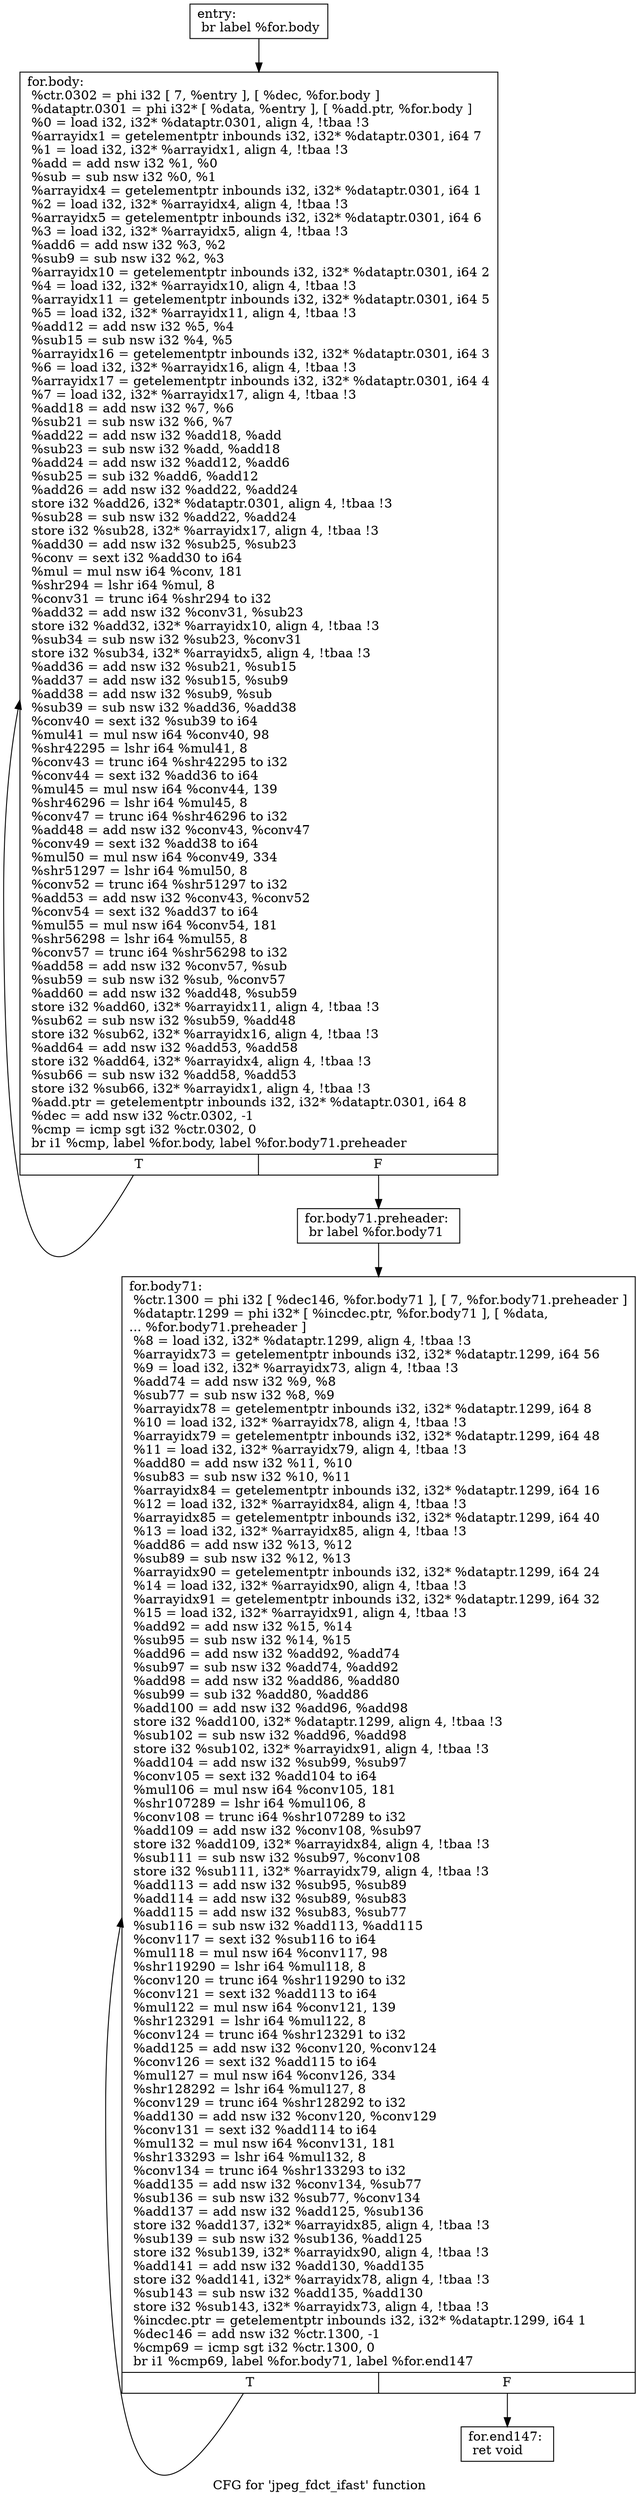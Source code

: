 digraph "CFG for 'jpeg_fdct_ifast' function" {
	label="CFG for 'jpeg_fdct_ifast' function";

	Node0x52e7c20 [shape=record,label="{entry:\l  br label %for.body\l}"];
	Node0x52e7c20 -> Node0x52e7cd0;
	Node0x52e7cd0 [shape=record,label="{for.body:                                         \l  %ctr.0302 = phi i32 [ 7, %entry ], [ %dec, %for.body ]\l  %dataptr.0301 = phi i32* [ %data, %entry ], [ %add.ptr, %for.body ]\l  %0 = load i32, i32* %dataptr.0301, align 4, !tbaa !3\l  %arrayidx1 = getelementptr inbounds i32, i32* %dataptr.0301, i64 7\l  %1 = load i32, i32* %arrayidx1, align 4, !tbaa !3\l  %add = add nsw i32 %1, %0\l  %sub = sub nsw i32 %0, %1\l  %arrayidx4 = getelementptr inbounds i32, i32* %dataptr.0301, i64 1\l  %2 = load i32, i32* %arrayidx4, align 4, !tbaa !3\l  %arrayidx5 = getelementptr inbounds i32, i32* %dataptr.0301, i64 6\l  %3 = load i32, i32* %arrayidx5, align 4, !tbaa !3\l  %add6 = add nsw i32 %3, %2\l  %sub9 = sub nsw i32 %2, %3\l  %arrayidx10 = getelementptr inbounds i32, i32* %dataptr.0301, i64 2\l  %4 = load i32, i32* %arrayidx10, align 4, !tbaa !3\l  %arrayidx11 = getelementptr inbounds i32, i32* %dataptr.0301, i64 5\l  %5 = load i32, i32* %arrayidx11, align 4, !tbaa !3\l  %add12 = add nsw i32 %5, %4\l  %sub15 = sub nsw i32 %4, %5\l  %arrayidx16 = getelementptr inbounds i32, i32* %dataptr.0301, i64 3\l  %6 = load i32, i32* %arrayidx16, align 4, !tbaa !3\l  %arrayidx17 = getelementptr inbounds i32, i32* %dataptr.0301, i64 4\l  %7 = load i32, i32* %arrayidx17, align 4, !tbaa !3\l  %add18 = add nsw i32 %7, %6\l  %sub21 = sub nsw i32 %6, %7\l  %add22 = add nsw i32 %add18, %add\l  %sub23 = sub nsw i32 %add, %add18\l  %add24 = add nsw i32 %add12, %add6\l  %sub25 = sub i32 %add6, %add12\l  %add26 = add nsw i32 %add22, %add24\l  store i32 %add26, i32* %dataptr.0301, align 4, !tbaa !3\l  %sub28 = sub nsw i32 %add22, %add24\l  store i32 %sub28, i32* %arrayidx17, align 4, !tbaa !3\l  %add30 = add nsw i32 %sub25, %sub23\l  %conv = sext i32 %add30 to i64\l  %mul = mul nsw i64 %conv, 181\l  %shr294 = lshr i64 %mul, 8\l  %conv31 = trunc i64 %shr294 to i32\l  %add32 = add nsw i32 %conv31, %sub23\l  store i32 %add32, i32* %arrayidx10, align 4, !tbaa !3\l  %sub34 = sub nsw i32 %sub23, %conv31\l  store i32 %sub34, i32* %arrayidx5, align 4, !tbaa !3\l  %add36 = add nsw i32 %sub21, %sub15\l  %add37 = add nsw i32 %sub15, %sub9\l  %add38 = add nsw i32 %sub9, %sub\l  %sub39 = sub nsw i32 %add36, %add38\l  %conv40 = sext i32 %sub39 to i64\l  %mul41 = mul nsw i64 %conv40, 98\l  %shr42295 = lshr i64 %mul41, 8\l  %conv43 = trunc i64 %shr42295 to i32\l  %conv44 = sext i32 %add36 to i64\l  %mul45 = mul nsw i64 %conv44, 139\l  %shr46296 = lshr i64 %mul45, 8\l  %conv47 = trunc i64 %shr46296 to i32\l  %add48 = add nsw i32 %conv43, %conv47\l  %conv49 = sext i32 %add38 to i64\l  %mul50 = mul nsw i64 %conv49, 334\l  %shr51297 = lshr i64 %mul50, 8\l  %conv52 = trunc i64 %shr51297 to i32\l  %add53 = add nsw i32 %conv43, %conv52\l  %conv54 = sext i32 %add37 to i64\l  %mul55 = mul nsw i64 %conv54, 181\l  %shr56298 = lshr i64 %mul55, 8\l  %conv57 = trunc i64 %shr56298 to i32\l  %add58 = add nsw i32 %conv57, %sub\l  %sub59 = sub nsw i32 %sub, %conv57\l  %add60 = add nsw i32 %add48, %sub59\l  store i32 %add60, i32* %arrayidx11, align 4, !tbaa !3\l  %sub62 = sub nsw i32 %sub59, %add48\l  store i32 %sub62, i32* %arrayidx16, align 4, !tbaa !3\l  %add64 = add nsw i32 %add53, %add58\l  store i32 %add64, i32* %arrayidx4, align 4, !tbaa !3\l  %sub66 = sub nsw i32 %add58, %add53\l  store i32 %sub66, i32* %arrayidx1, align 4, !tbaa !3\l  %add.ptr = getelementptr inbounds i32, i32* %dataptr.0301, i64 8\l  %dec = add nsw i32 %ctr.0302, -1\l  %cmp = icmp sgt i32 %ctr.0302, 0\l  br i1 %cmp, label %for.body, label %for.body71.preheader\l|{<s0>T|<s1>F}}"];
	Node0x52e7cd0:s0 -> Node0x52e7cd0;
	Node0x52e7cd0:s1 -> Node0x52ed6a0;
	Node0x52ed6a0 [shape=record,label="{for.body71.preheader:                             \l  br label %for.body71\l}"];
	Node0x52ed6a0 -> Node0x52ed7d0;
	Node0x52ed7d0 [shape=record,label="{for.body71:                                       \l  %ctr.1300 = phi i32 [ %dec146, %for.body71 ], [ 7, %for.body71.preheader ]\l  %dataptr.1299 = phi i32* [ %incdec.ptr, %for.body71 ], [ %data,\l... %for.body71.preheader ]\l  %8 = load i32, i32* %dataptr.1299, align 4, !tbaa !3\l  %arrayidx73 = getelementptr inbounds i32, i32* %dataptr.1299, i64 56\l  %9 = load i32, i32* %arrayidx73, align 4, !tbaa !3\l  %add74 = add nsw i32 %9, %8\l  %sub77 = sub nsw i32 %8, %9\l  %arrayidx78 = getelementptr inbounds i32, i32* %dataptr.1299, i64 8\l  %10 = load i32, i32* %arrayidx78, align 4, !tbaa !3\l  %arrayidx79 = getelementptr inbounds i32, i32* %dataptr.1299, i64 48\l  %11 = load i32, i32* %arrayidx79, align 4, !tbaa !3\l  %add80 = add nsw i32 %11, %10\l  %sub83 = sub nsw i32 %10, %11\l  %arrayidx84 = getelementptr inbounds i32, i32* %dataptr.1299, i64 16\l  %12 = load i32, i32* %arrayidx84, align 4, !tbaa !3\l  %arrayidx85 = getelementptr inbounds i32, i32* %dataptr.1299, i64 40\l  %13 = load i32, i32* %arrayidx85, align 4, !tbaa !3\l  %add86 = add nsw i32 %13, %12\l  %sub89 = sub nsw i32 %12, %13\l  %arrayidx90 = getelementptr inbounds i32, i32* %dataptr.1299, i64 24\l  %14 = load i32, i32* %arrayidx90, align 4, !tbaa !3\l  %arrayidx91 = getelementptr inbounds i32, i32* %dataptr.1299, i64 32\l  %15 = load i32, i32* %arrayidx91, align 4, !tbaa !3\l  %add92 = add nsw i32 %15, %14\l  %sub95 = sub nsw i32 %14, %15\l  %add96 = add nsw i32 %add92, %add74\l  %sub97 = sub nsw i32 %add74, %add92\l  %add98 = add nsw i32 %add86, %add80\l  %sub99 = sub i32 %add80, %add86\l  %add100 = add nsw i32 %add96, %add98\l  store i32 %add100, i32* %dataptr.1299, align 4, !tbaa !3\l  %sub102 = sub nsw i32 %add96, %add98\l  store i32 %sub102, i32* %arrayidx91, align 4, !tbaa !3\l  %add104 = add nsw i32 %sub99, %sub97\l  %conv105 = sext i32 %add104 to i64\l  %mul106 = mul nsw i64 %conv105, 181\l  %shr107289 = lshr i64 %mul106, 8\l  %conv108 = trunc i64 %shr107289 to i32\l  %add109 = add nsw i32 %conv108, %sub97\l  store i32 %add109, i32* %arrayidx84, align 4, !tbaa !3\l  %sub111 = sub nsw i32 %sub97, %conv108\l  store i32 %sub111, i32* %arrayidx79, align 4, !tbaa !3\l  %add113 = add nsw i32 %sub95, %sub89\l  %add114 = add nsw i32 %sub89, %sub83\l  %add115 = add nsw i32 %sub83, %sub77\l  %sub116 = sub nsw i32 %add113, %add115\l  %conv117 = sext i32 %sub116 to i64\l  %mul118 = mul nsw i64 %conv117, 98\l  %shr119290 = lshr i64 %mul118, 8\l  %conv120 = trunc i64 %shr119290 to i32\l  %conv121 = sext i32 %add113 to i64\l  %mul122 = mul nsw i64 %conv121, 139\l  %shr123291 = lshr i64 %mul122, 8\l  %conv124 = trunc i64 %shr123291 to i32\l  %add125 = add nsw i32 %conv120, %conv124\l  %conv126 = sext i32 %add115 to i64\l  %mul127 = mul nsw i64 %conv126, 334\l  %shr128292 = lshr i64 %mul127, 8\l  %conv129 = trunc i64 %shr128292 to i32\l  %add130 = add nsw i32 %conv120, %conv129\l  %conv131 = sext i32 %add114 to i64\l  %mul132 = mul nsw i64 %conv131, 181\l  %shr133293 = lshr i64 %mul132, 8\l  %conv134 = trunc i64 %shr133293 to i32\l  %add135 = add nsw i32 %conv134, %sub77\l  %sub136 = sub nsw i32 %sub77, %conv134\l  %add137 = add nsw i32 %add125, %sub136\l  store i32 %add137, i32* %arrayidx85, align 4, !tbaa !3\l  %sub139 = sub nsw i32 %sub136, %add125\l  store i32 %sub139, i32* %arrayidx90, align 4, !tbaa !3\l  %add141 = add nsw i32 %add130, %add135\l  store i32 %add141, i32* %arrayidx78, align 4, !tbaa !3\l  %sub143 = sub nsw i32 %add135, %add130\l  store i32 %sub143, i32* %arrayidx73, align 4, !tbaa !3\l  %incdec.ptr = getelementptr inbounds i32, i32* %dataptr.1299, i64 1\l  %dec146 = add nsw i32 %ctr.1300, -1\l  %cmp69 = icmp sgt i32 %ctr.1300, 0\l  br i1 %cmp69, label %for.body71, label %for.end147\l|{<s0>T|<s1>F}}"];
	Node0x52ed7d0:s0 -> Node0x52ed7d0;
	Node0x52ed7d0:s1 -> Node0x52f1650;
	Node0x52f1650 [shape=record,label="{for.end147:                                       \l  ret void\l}"];
}
